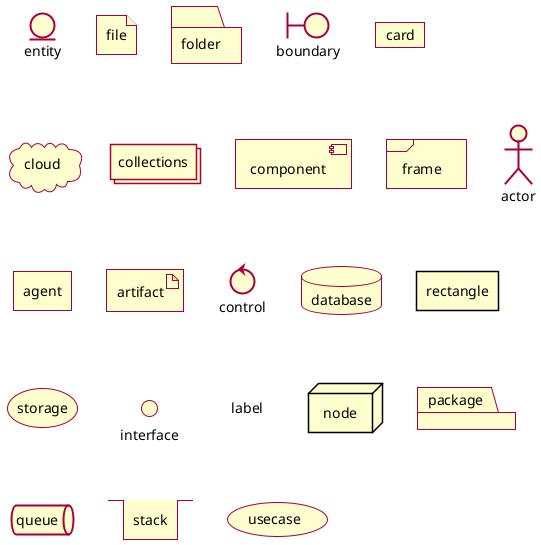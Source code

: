 @startuml Samples

    ' ================================= TWEAKS =================================
    skin rose
    skinparam classFontName Calibri
    skinparam shadowing false
    ' --------------------------------------------------------------------------

    entity entity
    file file
    folder folder
    boundary boundary
    card card
    cloud cloud
    collections collections
    component component
    frame frame
    actor actor
    agent agent
    artifact artifact
    control control
    database database
    rectangle rectangle
    storage storage
    interface interface
    label label
    node node
    package package
    queue queue
    stack stack
    usecase usecase
    
@enduml


'Continuar: https://www.planttext.com/